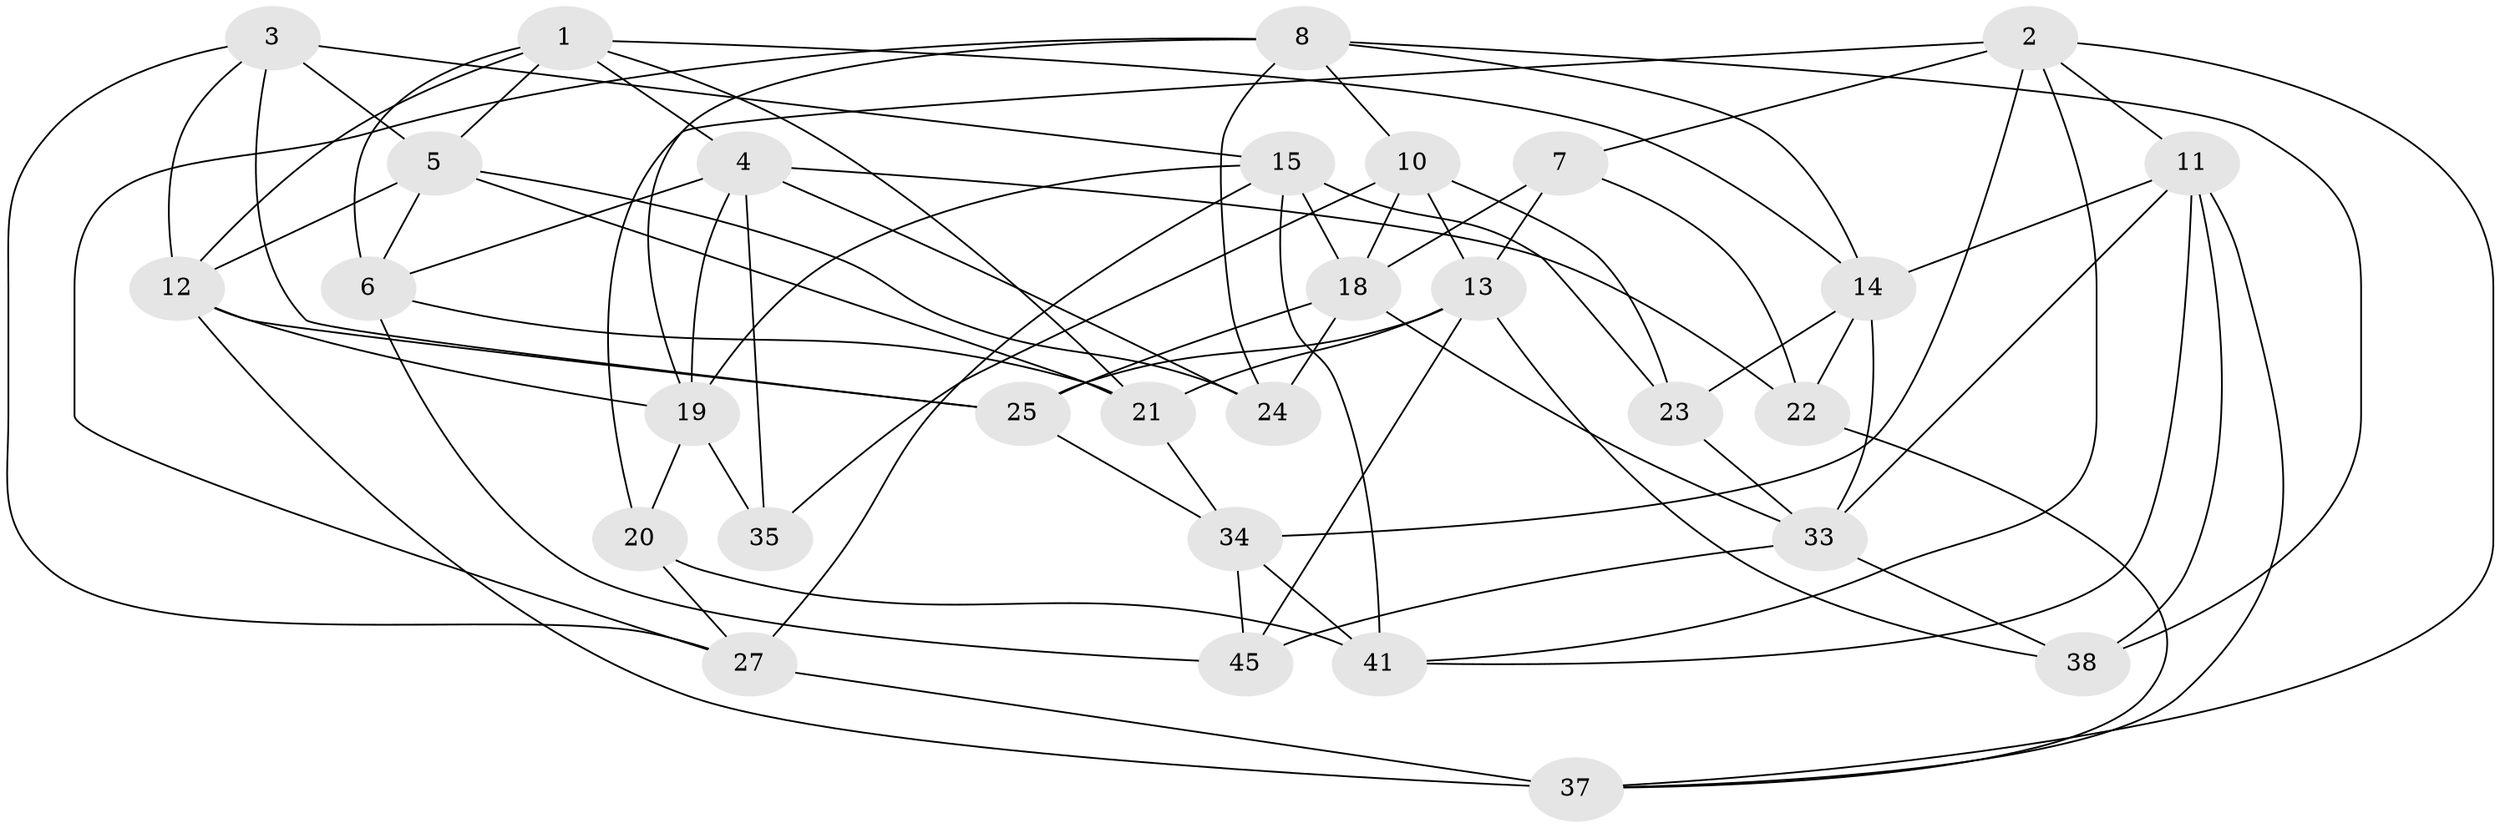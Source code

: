 // Generated by graph-tools (version 1.1) at 2025/52/02/27/25 19:52:29]
// undirected, 30 vertices, 77 edges
graph export_dot {
graph [start="1"]
  node [color=gray90,style=filled];
  1 [super="+9"];
  2 [super="+17"];
  3 [super="+51"];
  4 [super="+49"];
  5 [super="+52"];
  6 [super="+36"];
  7;
  8 [super="+16"];
  10 [super="+39"];
  11 [super="+44"];
  12 [super="+32"];
  13 [super="+43"];
  14 [super="+26"];
  15 [super="+48"];
  18 [super="+29"];
  19 [super="+30"];
  20;
  21 [super="+31"];
  22;
  23;
  24;
  25 [super="+42"];
  27 [super="+28"];
  33 [super="+50"];
  34 [super="+46"];
  35;
  37 [super="+40"];
  38;
  41 [super="+47"];
  45;
  1 -- 5;
  1 -- 21;
  1 -- 4;
  1 -- 12;
  1 -- 14;
  1 -- 6;
  2 -- 20;
  2 -- 7;
  2 -- 41;
  2 -- 11;
  2 -- 37;
  2 -- 34;
  3 -- 25 [weight=2];
  3 -- 12;
  3 -- 27;
  3 -- 15;
  3 -- 5;
  4 -- 22;
  4 -- 35;
  4 -- 19;
  4 -- 24;
  4 -- 6;
  5 -- 12;
  5 -- 24;
  5 -- 21;
  5 -- 6;
  6 -- 45;
  6 -- 21 [weight=2];
  7 -- 13;
  7 -- 22;
  7 -- 18;
  8 -- 38;
  8 -- 24;
  8 -- 10;
  8 -- 27;
  8 -- 19;
  8 -- 14;
  10 -- 13;
  10 -- 35 [weight=2];
  10 -- 18;
  10 -- 23;
  11 -- 14;
  11 -- 33;
  11 -- 37;
  11 -- 38;
  11 -- 41;
  12 -- 25;
  12 -- 19;
  12 -- 37;
  13 -- 21;
  13 -- 45;
  13 -- 38;
  13 -- 25;
  14 -- 22;
  14 -- 33;
  14 -- 23;
  15 -- 18;
  15 -- 27;
  15 -- 41;
  15 -- 23;
  15 -- 19;
  18 -- 24;
  18 -- 25;
  18 -- 33;
  19 -- 20;
  19 -- 35;
  20 -- 41;
  20 -- 27;
  21 -- 34;
  22 -- 37;
  23 -- 33;
  25 -- 34;
  27 -- 37 [weight=2];
  33 -- 45;
  33 -- 38;
  34 -- 41 [weight=2];
  34 -- 45;
}
